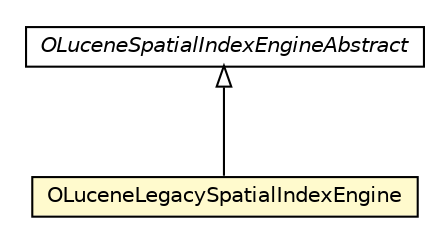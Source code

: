 #!/usr/local/bin/dot
#
# Class diagram 
# Generated by UMLGraph version R5_6-24-gf6e263 (http://www.umlgraph.org/)
#

digraph G {
	edge [fontname="Helvetica",fontsize=10,labelfontname="Helvetica",labelfontsize=10];
	node [fontname="Helvetica",fontsize=10,shape=plaintext];
	nodesep=0.25;
	ranksep=0.5;
	// com.orientechnologies.spatial.engine.OLuceneSpatialIndexEngineAbstract
	c4576141 [label=<<table title="com.orientechnologies.spatial.engine.OLuceneSpatialIndexEngineAbstract" border="0" cellborder="1" cellspacing="0" cellpadding="2" port="p" href="./OLuceneSpatialIndexEngineAbstract.html">
		<tr><td><table border="0" cellspacing="0" cellpadding="1">
<tr><td align="center" balign="center"><font face="Helvetica-Oblique"> OLuceneSpatialIndexEngineAbstract </font></td></tr>
		</table></td></tr>
		</table>>, URL="./OLuceneSpatialIndexEngineAbstract.html", fontname="Helvetica", fontcolor="black", fontsize=10.0];
	// com.orientechnologies.spatial.engine.OLuceneLegacySpatialIndexEngine
	c4576142 [label=<<table title="com.orientechnologies.spatial.engine.OLuceneLegacySpatialIndexEngine" border="0" cellborder="1" cellspacing="0" cellpadding="2" port="p" bgcolor="lemonChiffon" href="./OLuceneLegacySpatialIndexEngine.html">
		<tr><td><table border="0" cellspacing="0" cellpadding="1">
<tr><td align="center" balign="center"> OLuceneLegacySpatialIndexEngine </td></tr>
		</table></td></tr>
		</table>>, URL="./OLuceneLegacySpatialIndexEngine.html", fontname="Helvetica", fontcolor="black", fontsize=10.0];
	//com.orientechnologies.spatial.engine.OLuceneLegacySpatialIndexEngine extends com.orientechnologies.spatial.engine.OLuceneSpatialIndexEngineAbstract
	c4576141:p -> c4576142:p [dir=back,arrowtail=empty];
}

